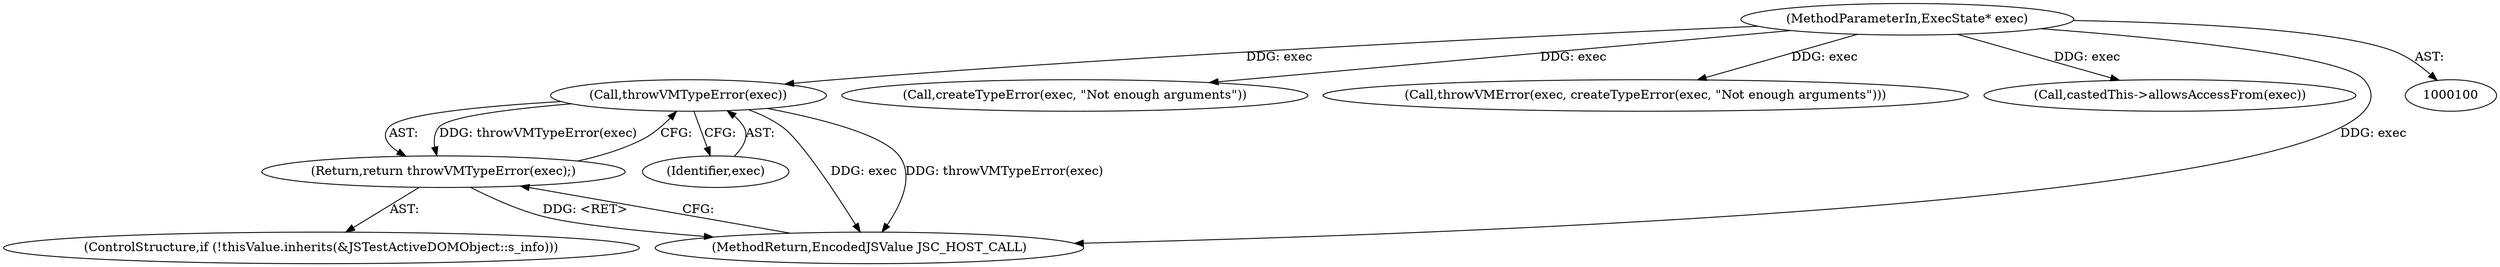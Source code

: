 digraph "0_Chrome_b944f670bb7a8a919daac497a4ea0536c954c201_9@pointer" {
"1000113" [label="(Call,throwVMTypeError(exec))"];
"1000101" [label="(MethodParameterIn,ExecState* exec)"];
"1000112" [label="(Return,return throwVMTypeError(exec);)"];
"1000141" [label="(Call,createTypeError(exec, \"Not enough arguments\"))"];
"1000139" [label="(Call,throwVMError(exec, createTypeError(exec, \"Not enough arguments\")))"];
"1000112" [label="(Return,return throwVMTypeError(exec);)"];
"1000113" [label="(Call,throwVMTypeError(exec))"];
"1000123" [label="(Call,castedThis->allowsAccessFrom(exec))"];
"1000101" [label="(MethodParameterIn,ExecState* exec)"];
"1000114" [label="(Identifier,exec)"];
"1000107" [label="(ControlStructure,if (!thisValue.inherits(&JSTestActiveDOMObject::s_info)))"];
"1000155" [label="(MethodReturn,EncodedJSValue JSC_HOST_CALL)"];
"1000113" -> "1000112"  [label="AST: "];
"1000113" -> "1000114"  [label="CFG: "];
"1000114" -> "1000113"  [label="AST: "];
"1000112" -> "1000113"  [label="CFG: "];
"1000113" -> "1000155"  [label="DDG: exec"];
"1000113" -> "1000155"  [label="DDG: throwVMTypeError(exec)"];
"1000113" -> "1000112"  [label="DDG: throwVMTypeError(exec)"];
"1000101" -> "1000113"  [label="DDG: exec"];
"1000101" -> "1000100"  [label="AST: "];
"1000101" -> "1000155"  [label="DDG: exec"];
"1000101" -> "1000123"  [label="DDG: exec"];
"1000101" -> "1000139"  [label="DDG: exec"];
"1000101" -> "1000141"  [label="DDG: exec"];
"1000112" -> "1000107"  [label="AST: "];
"1000155" -> "1000112"  [label="CFG: "];
"1000112" -> "1000155"  [label="DDG: <RET>"];
}
